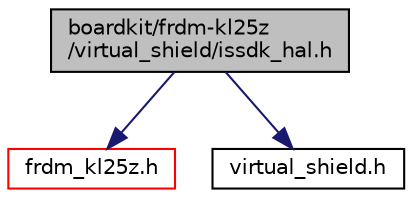 digraph "boardkit/frdm-kl25z/virtual_shield/issdk_hal.h"
{
  edge [fontname="Helvetica",fontsize="10",labelfontname="Helvetica",labelfontsize="10"];
  node [fontname="Helvetica",fontsize="10",shape=record];
  Node0 [label="boardkit/frdm-kl25z\l/virtual_shield/issdk_hal.h",height=0.2,width=0.4,color="black", fillcolor="grey75", style="filled", fontcolor="black"];
  Node0 -> Node1 [color="midnightblue",fontsize="10",style="solid",fontname="Helvetica"];
  Node1 [label="frdm_kl25z.h",height=0.2,width=0.4,color="red", fillcolor="white", style="filled",URL="$frdm__kl25z_8h.html",tooltip="The frdm_kl25z.h file defines GPIO pin mappings for FRDM-KL25Z board. "];
  Node0 -> Node7 [color="midnightblue",fontsize="10",style="solid",fontname="Helvetica"];
  Node7 [label="virtual_shield.h",height=0.2,width=0.4,color="black", fillcolor="white", style="filled",URL="$virtual__shield_8h.html",tooltip="The virtual_shield.h file declares mapping of NXP sensor pins to I2C addresses and standard Arduino p..."];
}
